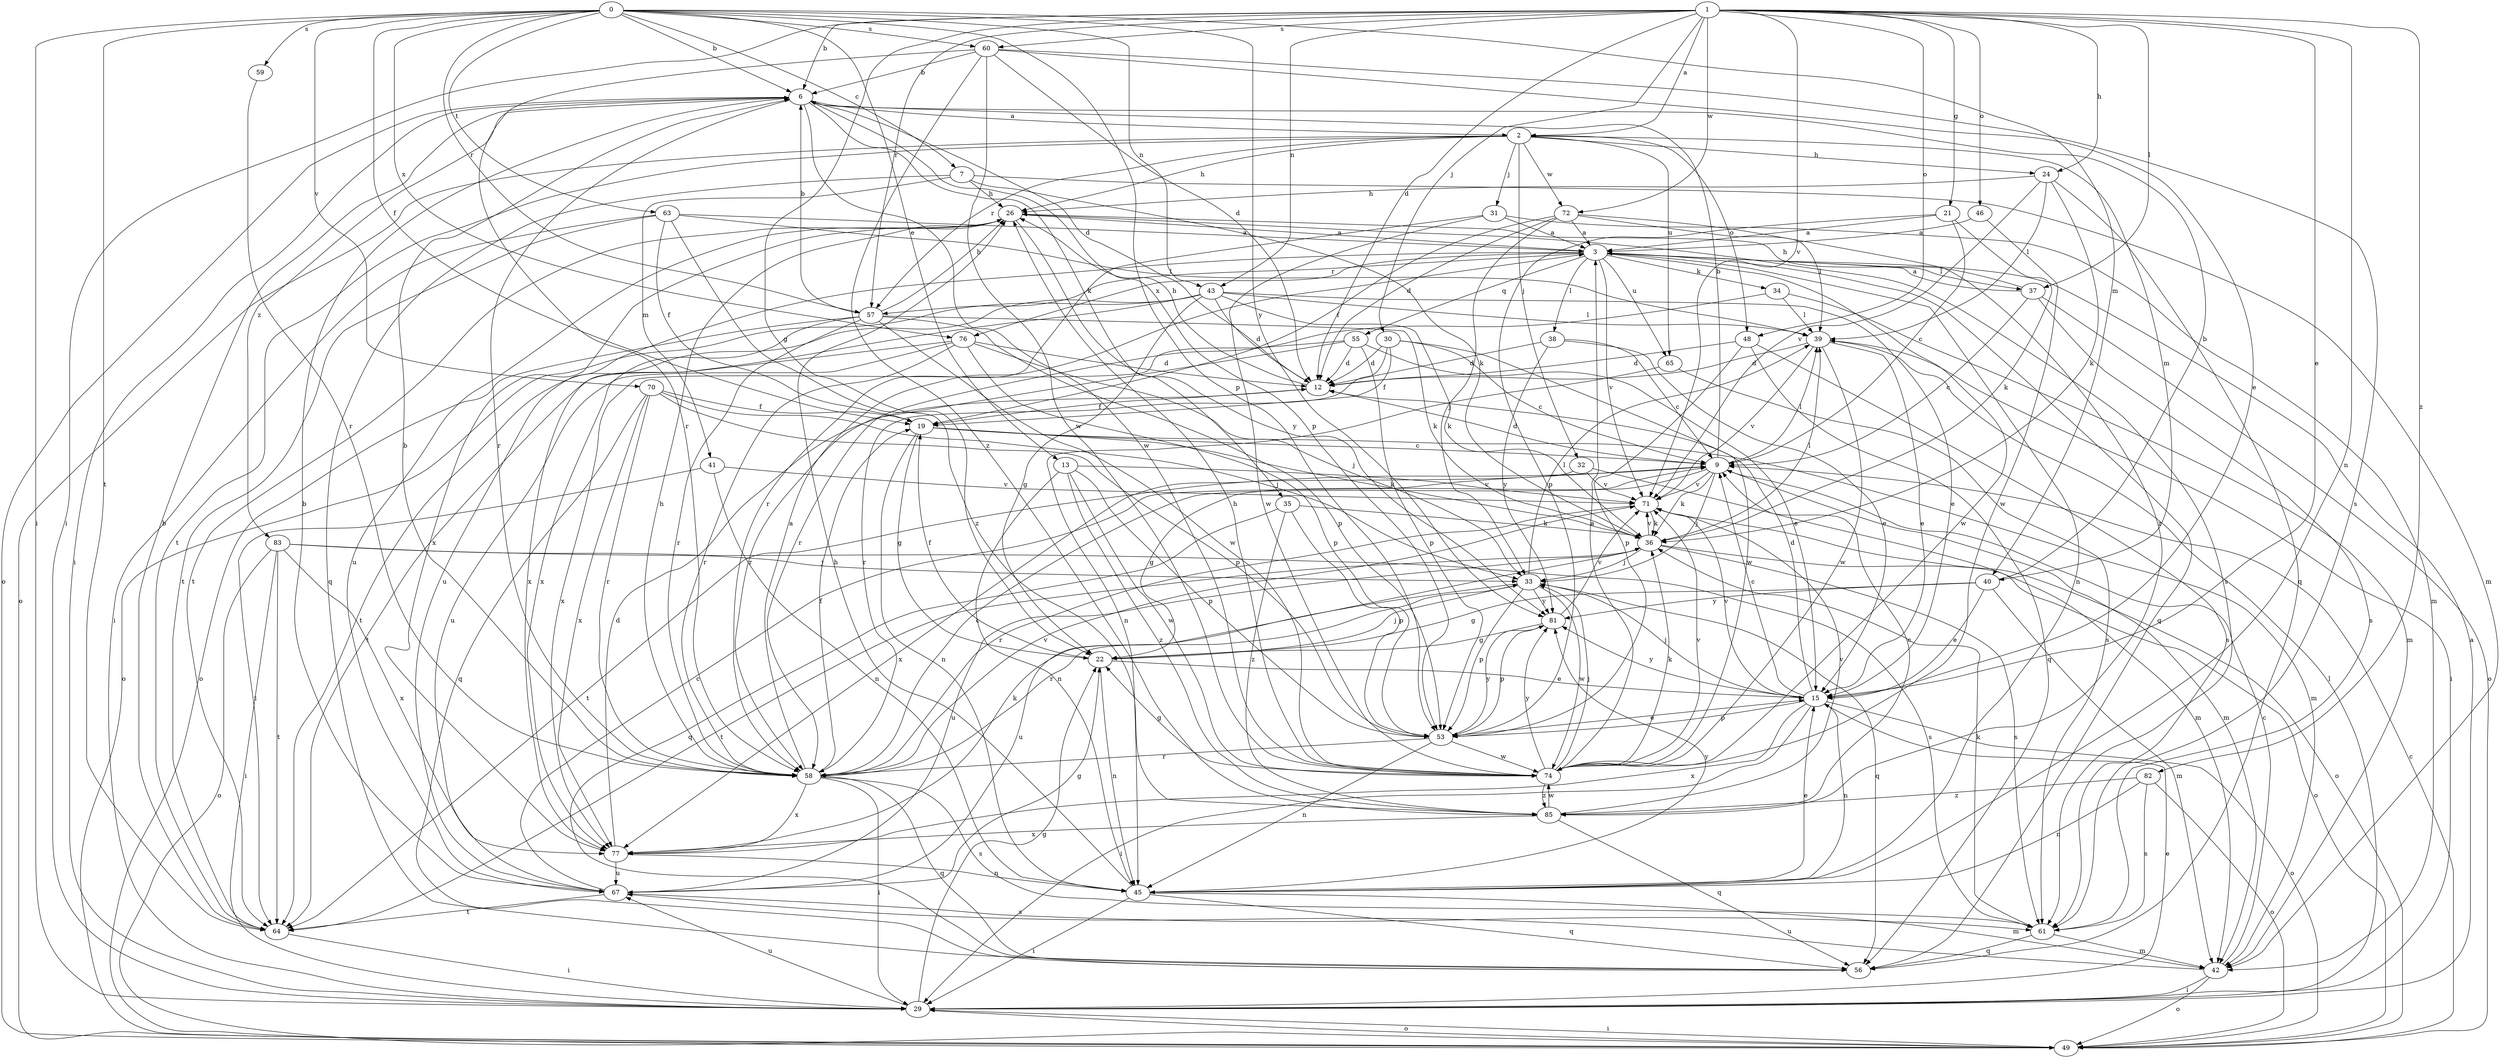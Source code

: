 strict digraph  {
0;
1;
2;
3;
6;
7;
9;
12;
13;
15;
19;
21;
22;
24;
26;
29;
30;
31;
32;
33;
34;
35;
36;
37;
38;
39;
40;
41;
42;
43;
45;
46;
48;
49;
53;
55;
56;
57;
58;
59;
60;
61;
63;
64;
65;
67;
70;
71;
72;
74;
76;
77;
81;
82;
83;
85;
0 -> 6  [label=b];
0 -> 7  [label=c];
0 -> 13  [label=e];
0 -> 19  [label=f];
0 -> 29  [label=i];
0 -> 40  [label=m];
0 -> 43  [label=n];
0 -> 53  [label=p];
0 -> 57  [label=r];
0 -> 59  [label=s];
0 -> 60  [label=s];
0 -> 63  [label=t];
0 -> 64  [label=t];
0 -> 70  [label=v];
0 -> 76  [label=x];
0 -> 81  [label=y];
1 -> 2  [label=a];
1 -> 6  [label=b];
1 -> 12  [label=d];
1 -> 15  [label=e];
1 -> 21  [label=g];
1 -> 22  [label=g];
1 -> 24  [label=h];
1 -> 29  [label=i];
1 -> 30  [label=j];
1 -> 37  [label=l];
1 -> 43  [label=n];
1 -> 45  [label=n];
1 -> 46  [label=o];
1 -> 48  [label=o];
1 -> 57  [label=r];
1 -> 60  [label=s];
1 -> 71  [label=v];
1 -> 72  [label=w];
1 -> 82  [label=z];
2 -> 24  [label=h];
2 -> 26  [label=h];
2 -> 31  [label=j];
2 -> 32  [label=j];
2 -> 40  [label=m];
2 -> 48  [label=o];
2 -> 49  [label=o];
2 -> 57  [label=r];
2 -> 64  [label=t];
2 -> 65  [label=u];
2 -> 72  [label=w];
3 -> 34  [label=k];
3 -> 37  [label=l];
3 -> 38  [label=l];
3 -> 45  [label=n];
3 -> 55  [label=q];
3 -> 56  [label=q];
3 -> 57  [label=r];
3 -> 65  [label=u];
3 -> 67  [label=u];
3 -> 71  [label=v];
3 -> 74  [label=w];
3 -> 76  [label=x];
6 -> 2  [label=a];
6 -> 12  [label=d];
6 -> 29  [label=i];
6 -> 35  [label=k];
6 -> 49  [label=o];
6 -> 53  [label=p];
6 -> 58  [label=r];
6 -> 74  [label=w];
6 -> 83  [label=z];
7 -> 26  [label=h];
7 -> 36  [label=k];
7 -> 41  [label=m];
7 -> 42  [label=m];
7 -> 56  [label=q];
9 -> 6  [label=b];
9 -> 12  [label=d];
9 -> 22  [label=g];
9 -> 33  [label=j];
9 -> 36  [label=k];
9 -> 39  [label=l];
9 -> 42  [label=m];
9 -> 64  [label=t];
9 -> 71  [label=v];
12 -> 19  [label=f];
12 -> 26  [label=h];
13 -> 45  [label=n];
13 -> 53  [label=p];
13 -> 71  [label=v];
13 -> 74  [label=w];
13 -> 85  [label=z];
15 -> 9  [label=c];
15 -> 12  [label=d];
15 -> 29  [label=i];
15 -> 33  [label=j];
15 -> 45  [label=n];
15 -> 49  [label=o];
15 -> 53  [label=p];
15 -> 71  [label=v];
15 -> 77  [label=x];
15 -> 81  [label=y];
19 -> 9  [label=c];
19 -> 22  [label=g];
19 -> 36  [label=k];
19 -> 42  [label=m];
19 -> 45  [label=n];
21 -> 3  [label=a];
21 -> 9  [label=c];
21 -> 36  [label=k];
21 -> 53  [label=p];
22 -> 15  [label=e];
22 -> 19  [label=f];
22 -> 33  [label=j];
22 -> 45  [label=n];
24 -> 26  [label=h];
24 -> 36  [label=k];
24 -> 39  [label=l];
24 -> 56  [label=q];
24 -> 71  [label=v];
26 -> 3  [label=a];
26 -> 61  [label=s];
26 -> 64  [label=t];
26 -> 67  [label=u];
26 -> 77  [label=x];
26 -> 81  [label=y];
29 -> 3  [label=a];
29 -> 15  [label=e];
29 -> 22  [label=g];
29 -> 39  [label=l];
29 -> 49  [label=o];
29 -> 67  [label=u];
30 -> 9  [label=c];
30 -> 12  [label=d];
30 -> 19  [label=f];
30 -> 58  [label=r];
30 -> 74  [label=w];
31 -> 3  [label=a];
31 -> 42  [label=m];
31 -> 58  [label=r];
31 -> 74  [label=w];
32 -> 42  [label=m];
32 -> 71  [label=v];
32 -> 77  [label=x];
33 -> 39  [label=l];
33 -> 53  [label=p];
33 -> 56  [label=q];
33 -> 58  [label=r];
33 -> 67  [label=u];
33 -> 74  [label=w];
33 -> 81  [label=y];
34 -> 39  [label=l];
34 -> 42  [label=m];
34 -> 58  [label=r];
35 -> 36  [label=k];
35 -> 53  [label=p];
35 -> 56  [label=q];
35 -> 85  [label=z];
36 -> 33  [label=j];
36 -> 39  [label=l];
36 -> 49  [label=o];
36 -> 61  [label=s];
36 -> 64  [label=t];
36 -> 67  [label=u];
36 -> 71  [label=v];
37 -> 3  [label=a];
37 -> 9  [label=c];
37 -> 26  [label=h];
37 -> 49  [label=o];
37 -> 61  [label=s];
38 -> 9  [label=c];
38 -> 12  [label=d];
38 -> 15  [label=e];
38 -> 81  [label=y];
39 -> 12  [label=d];
39 -> 15  [label=e];
39 -> 29  [label=i];
39 -> 71  [label=v];
39 -> 74  [label=w];
40 -> 6  [label=b];
40 -> 15  [label=e];
40 -> 22  [label=g];
40 -> 42  [label=m];
40 -> 81  [label=y];
41 -> 45  [label=n];
41 -> 64  [label=t];
41 -> 71  [label=v];
42 -> 9  [label=c];
42 -> 29  [label=i];
42 -> 49  [label=o];
42 -> 67  [label=u];
43 -> 12  [label=d];
43 -> 15  [label=e];
43 -> 22  [label=g];
43 -> 36  [label=k];
43 -> 39  [label=l];
43 -> 49  [label=o];
43 -> 64  [label=t];
43 -> 77  [label=x];
45 -> 15  [label=e];
45 -> 26  [label=h];
45 -> 29  [label=i];
45 -> 42  [label=m];
45 -> 56  [label=q];
45 -> 81  [label=y];
46 -> 3  [label=a];
46 -> 74  [label=w];
48 -> 12  [label=d];
48 -> 53  [label=p];
48 -> 56  [label=q];
48 -> 61  [label=s];
49 -> 9  [label=c];
49 -> 29  [label=i];
53 -> 15  [label=e];
53 -> 45  [label=n];
53 -> 58  [label=r];
53 -> 74  [label=w];
53 -> 81  [label=y];
55 -> 12  [label=d];
55 -> 15  [label=e];
55 -> 53  [label=p];
55 -> 58  [label=r];
55 -> 77  [label=x];
57 -> 6  [label=b];
57 -> 26  [label=h];
57 -> 36  [label=k];
57 -> 49  [label=o];
57 -> 53  [label=p];
57 -> 58  [label=r];
57 -> 74  [label=w];
57 -> 77  [label=x];
58 -> 3  [label=a];
58 -> 6  [label=b];
58 -> 9  [label=c];
58 -> 19  [label=f];
58 -> 26  [label=h];
58 -> 29  [label=i];
58 -> 56  [label=q];
58 -> 61  [label=s];
58 -> 71  [label=v];
58 -> 77  [label=x];
59 -> 58  [label=r];
60 -> 6  [label=b];
60 -> 12  [label=d];
60 -> 15  [label=e];
60 -> 58  [label=r];
60 -> 61  [label=s];
60 -> 74  [label=w];
60 -> 85  [label=z];
61 -> 36  [label=k];
61 -> 42  [label=m];
61 -> 56  [label=q];
63 -> 3  [label=a];
63 -> 19  [label=f];
63 -> 29  [label=i];
63 -> 39  [label=l];
63 -> 64  [label=t];
63 -> 85  [label=z];
64 -> 6  [label=b];
64 -> 29  [label=i];
65 -> 45  [label=n];
65 -> 61  [label=s];
67 -> 6  [label=b];
67 -> 9  [label=c];
67 -> 22  [label=g];
67 -> 61  [label=s];
67 -> 64  [label=t];
70 -> 19  [label=f];
70 -> 33  [label=j];
70 -> 53  [label=p];
70 -> 56  [label=q];
70 -> 58  [label=r];
70 -> 77  [label=x];
71 -> 36  [label=k];
71 -> 49  [label=o];
71 -> 58  [label=r];
72 -> 3  [label=a];
72 -> 12  [label=d];
72 -> 19  [label=f];
72 -> 33  [label=j];
72 -> 39  [label=l];
72 -> 85  [label=z];
74 -> 3  [label=a];
74 -> 22  [label=g];
74 -> 26  [label=h];
74 -> 33  [label=j];
74 -> 36  [label=k];
74 -> 71  [label=v];
74 -> 81  [label=y];
74 -> 85  [label=z];
76 -> 12  [label=d];
76 -> 33  [label=j];
76 -> 53  [label=p];
76 -> 58  [label=r];
76 -> 64  [label=t];
76 -> 67  [label=u];
77 -> 12  [label=d];
77 -> 36  [label=k];
77 -> 45  [label=n];
77 -> 67  [label=u];
81 -> 22  [label=g];
81 -> 53  [label=p];
81 -> 71  [label=v];
82 -> 45  [label=n];
82 -> 49  [label=o];
82 -> 61  [label=s];
82 -> 85  [label=z];
83 -> 29  [label=i];
83 -> 33  [label=j];
83 -> 49  [label=o];
83 -> 61  [label=s];
83 -> 64  [label=t];
83 -> 77  [label=x];
85 -> 9  [label=c];
85 -> 56  [label=q];
85 -> 71  [label=v];
85 -> 74  [label=w];
85 -> 77  [label=x];
}
